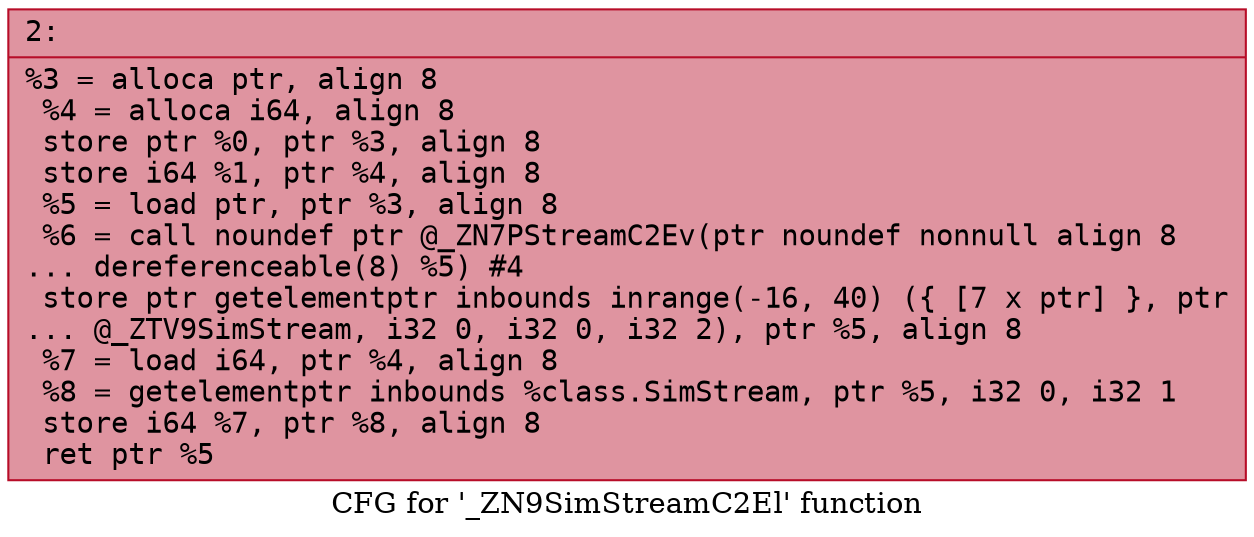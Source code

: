 digraph "CFG for '_ZN9SimStreamC2El' function" {
	label="CFG for '_ZN9SimStreamC2El' function";

	Node0x600000939590 [shape=record,color="#b70d28ff", style=filled, fillcolor="#b70d2870" fontname="Courier",label="{2:\l|  %3 = alloca ptr, align 8\l  %4 = alloca i64, align 8\l  store ptr %0, ptr %3, align 8\l  store i64 %1, ptr %4, align 8\l  %5 = load ptr, ptr %3, align 8\l  %6 = call noundef ptr @_ZN7PStreamC2Ev(ptr noundef nonnull align 8\l... dereferenceable(8) %5) #4\l  store ptr getelementptr inbounds inrange(-16, 40) (\{ [7 x ptr] \}, ptr\l... @_ZTV9SimStream, i32 0, i32 0, i32 2), ptr %5, align 8\l  %7 = load i64, ptr %4, align 8\l  %8 = getelementptr inbounds %class.SimStream, ptr %5, i32 0, i32 1\l  store i64 %7, ptr %8, align 8\l  ret ptr %5\l}"];
}
